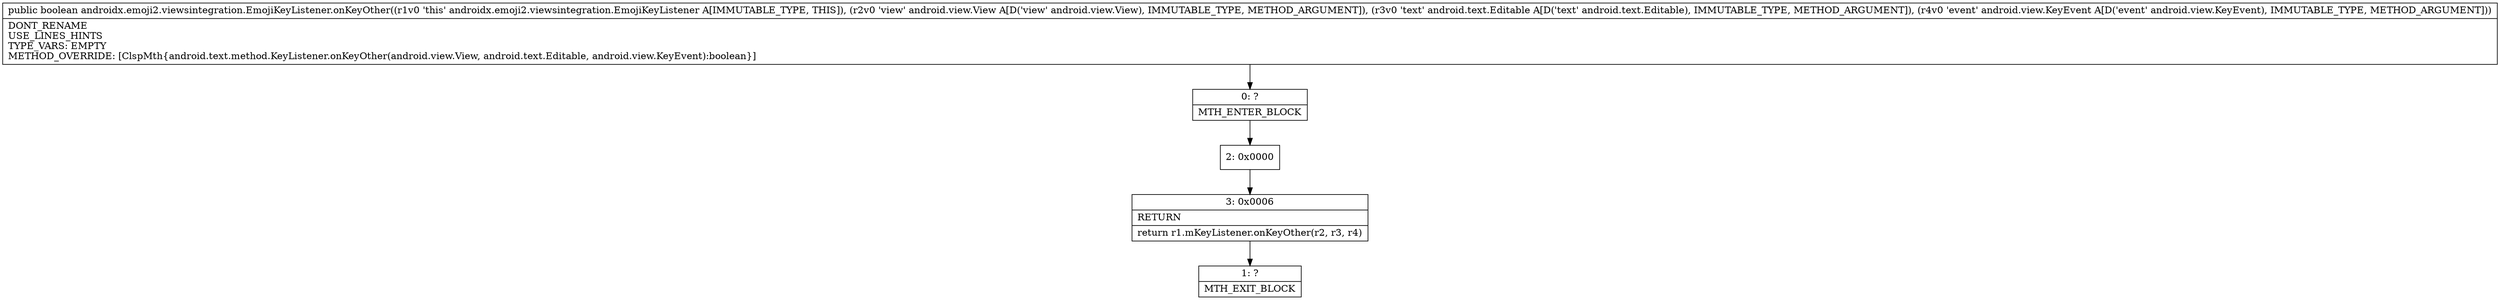 digraph "CFG forandroidx.emoji2.viewsintegration.EmojiKeyListener.onKeyOther(Landroid\/view\/View;Landroid\/text\/Editable;Landroid\/view\/KeyEvent;)Z" {
Node_0 [shape=record,label="{0\:\ ?|MTH_ENTER_BLOCK\l}"];
Node_2 [shape=record,label="{2\:\ 0x0000}"];
Node_3 [shape=record,label="{3\:\ 0x0006|RETURN\l|return r1.mKeyListener.onKeyOther(r2, r3, r4)\l}"];
Node_1 [shape=record,label="{1\:\ ?|MTH_EXIT_BLOCK\l}"];
MethodNode[shape=record,label="{public boolean androidx.emoji2.viewsintegration.EmojiKeyListener.onKeyOther((r1v0 'this' androidx.emoji2.viewsintegration.EmojiKeyListener A[IMMUTABLE_TYPE, THIS]), (r2v0 'view' android.view.View A[D('view' android.view.View), IMMUTABLE_TYPE, METHOD_ARGUMENT]), (r3v0 'text' android.text.Editable A[D('text' android.text.Editable), IMMUTABLE_TYPE, METHOD_ARGUMENT]), (r4v0 'event' android.view.KeyEvent A[D('event' android.view.KeyEvent), IMMUTABLE_TYPE, METHOD_ARGUMENT]))  | DONT_RENAME\lUSE_LINES_HINTS\lTYPE_VARS: EMPTY\lMETHOD_OVERRIDE: [ClspMth\{android.text.method.KeyListener.onKeyOther(android.view.View, android.text.Editable, android.view.KeyEvent):boolean\}]\l}"];
MethodNode -> Node_0;Node_0 -> Node_2;
Node_2 -> Node_3;
Node_3 -> Node_1;
}

